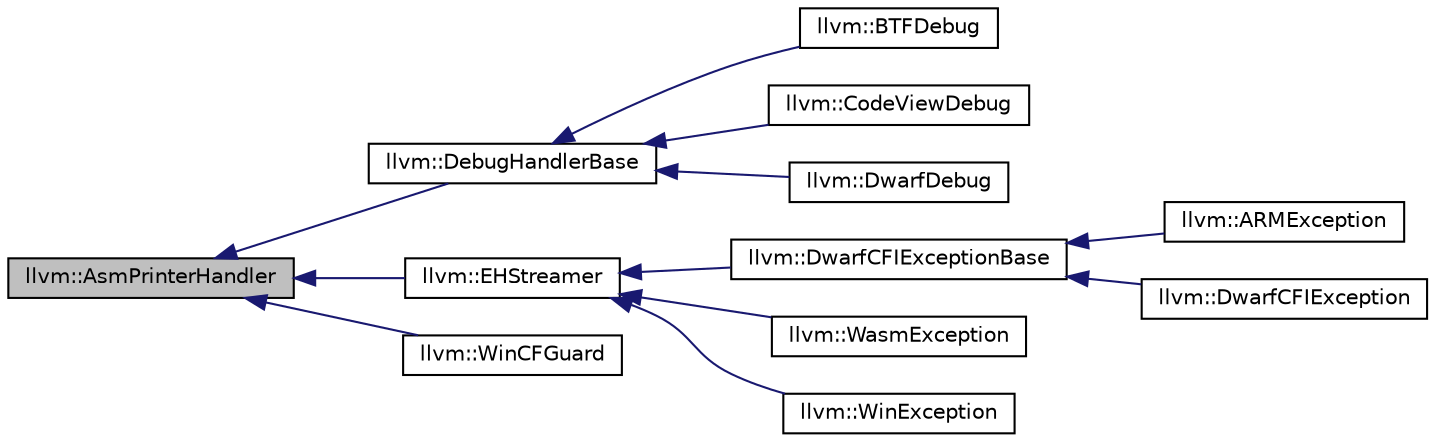 digraph "llvm::AsmPrinterHandler"
{
 // LATEX_PDF_SIZE
  bgcolor="transparent";
  edge [fontname="Helvetica",fontsize="10",labelfontname="Helvetica",labelfontsize="10"];
  node [fontname="Helvetica",fontsize="10",shape="box"];
  rankdir="LR";
  Node1 [label="llvm::AsmPrinterHandler",height=0.2,width=0.4,color="black", fillcolor="grey75", style="filled", fontcolor="black",tooltip="Collects and handles AsmPrinter objects required to build debug or EH information."];
  Node1 -> Node2 [dir="back",color="midnightblue",fontsize="10",style="solid",fontname="Helvetica"];
  Node2 [label="llvm::DebugHandlerBase",height=0.2,width=0.4,color="black",URL="$classllvm_1_1DebugHandlerBase.html",tooltip="Base class for debug information backends."];
  Node2 -> Node3 [dir="back",color="midnightblue",fontsize="10",style="solid",fontname="Helvetica"];
  Node3 [label="llvm::BTFDebug",height=0.2,width=0.4,color="black",URL="$classllvm_1_1BTFDebug.html",tooltip="Collect and emit BTF information."];
  Node2 -> Node4 [dir="back",color="midnightblue",fontsize="10",style="solid",fontname="Helvetica"];
  Node4 [label="llvm::CodeViewDebug",height=0.2,width=0.4,color="black",URL="$classllvm_1_1CodeViewDebug.html",tooltip="Collects and handles line tables information in a CodeView format."];
  Node2 -> Node5 [dir="back",color="midnightblue",fontsize="10",style="solid",fontname="Helvetica"];
  Node5 [label="llvm::DwarfDebug",height=0.2,width=0.4,color="black",URL="$classllvm_1_1DwarfDebug.html",tooltip="Collects and handles dwarf debug information."];
  Node1 -> Node6 [dir="back",color="midnightblue",fontsize="10",style="solid",fontname="Helvetica"];
  Node6 [label="llvm::EHStreamer",height=0.2,width=0.4,color="black",URL="$classllvm_1_1EHStreamer.html",tooltip="Emits exception handling directives."];
  Node6 -> Node7 [dir="back",color="midnightblue",fontsize="10",style="solid",fontname="Helvetica"];
  Node7 [label="llvm::DwarfCFIExceptionBase",height=0.2,width=0.4,color="black",URL="$classllvm_1_1DwarfCFIExceptionBase.html",tooltip=" "];
  Node7 -> Node8 [dir="back",color="midnightblue",fontsize="10",style="solid",fontname="Helvetica"];
  Node8 [label="llvm::ARMException",height=0.2,width=0.4,color="black",URL="$classllvm_1_1ARMException.html",tooltip=" "];
  Node7 -> Node9 [dir="back",color="midnightblue",fontsize="10",style="solid",fontname="Helvetica"];
  Node9 [label="llvm::DwarfCFIException",height=0.2,width=0.4,color="black",URL="$classllvm_1_1DwarfCFIException.html",tooltip=" "];
  Node6 -> Node10 [dir="back",color="midnightblue",fontsize="10",style="solid",fontname="Helvetica"];
  Node10 [label="llvm::WasmException",height=0.2,width=0.4,color="black",URL="$classllvm_1_1WasmException.html",tooltip=" "];
  Node6 -> Node11 [dir="back",color="midnightblue",fontsize="10",style="solid",fontname="Helvetica"];
  Node11 [label="llvm::WinException",height=0.2,width=0.4,color="black",URL="$classllvm_1_1WinException.html",tooltip=" "];
  Node1 -> Node12 [dir="back",color="midnightblue",fontsize="10",style="solid",fontname="Helvetica"];
  Node12 [label="llvm::WinCFGuard",height=0.2,width=0.4,color="black",URL="$classllvm_1_1WinCFGuard.html",tooltip=" "];
}
